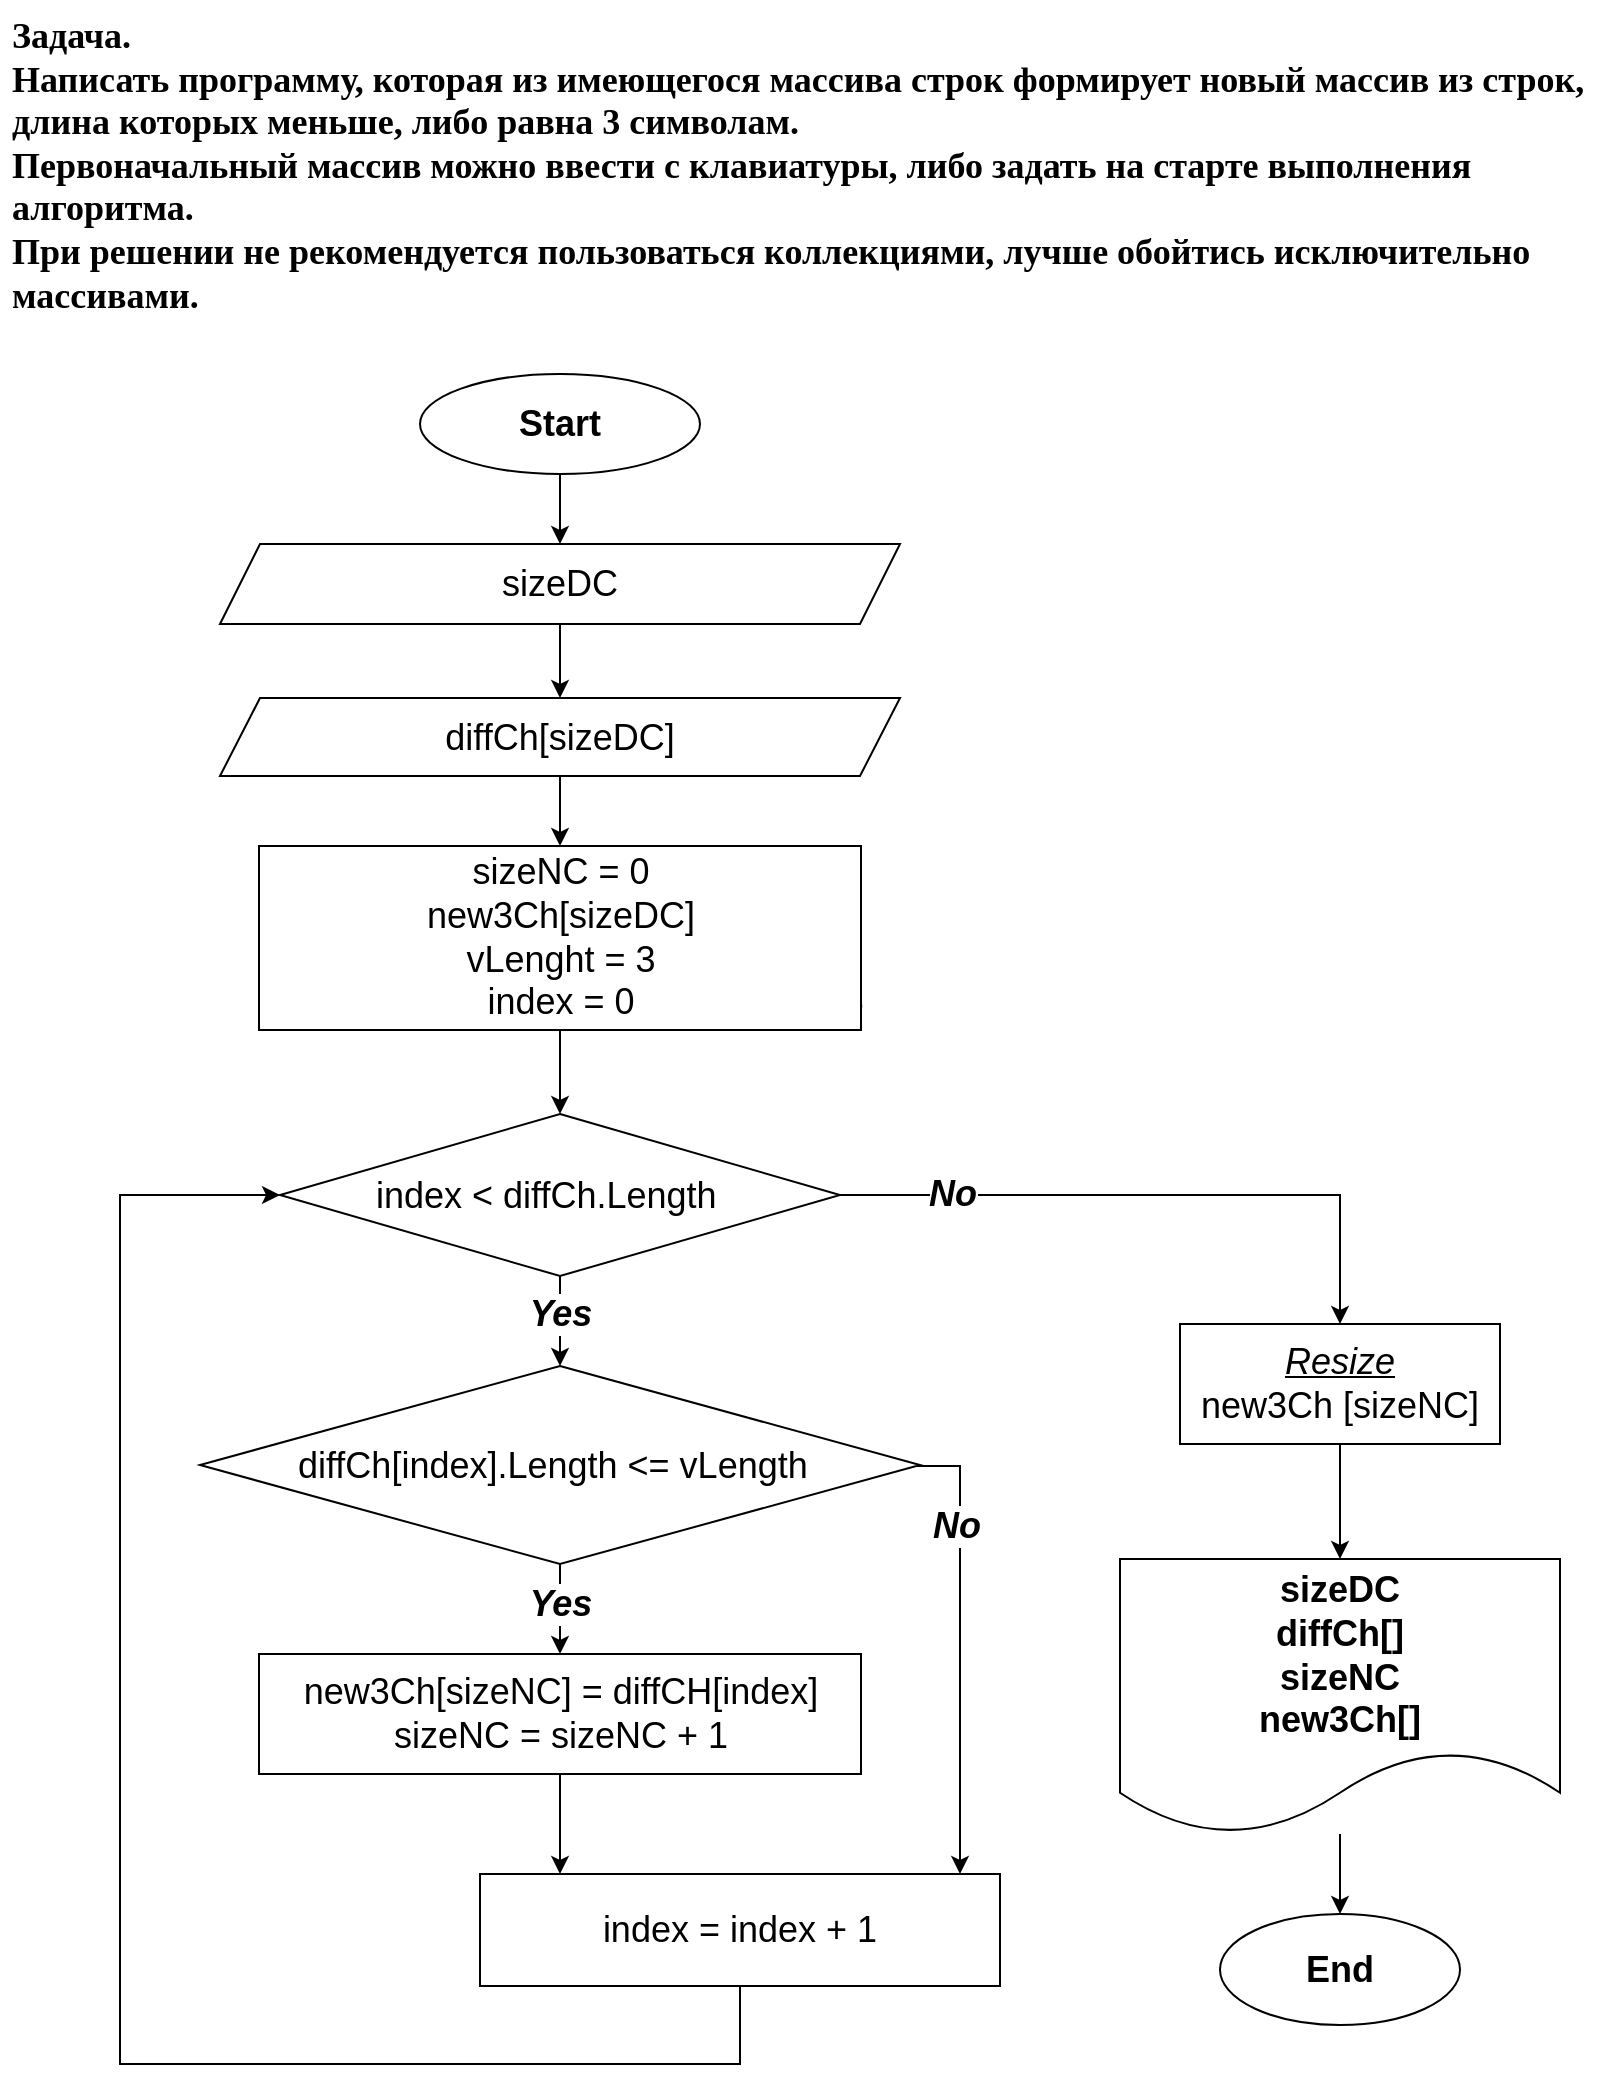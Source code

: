 <mxfile version="22.0.3" type="device">
  <diagram name="Задача" id="nY6jz-aQDKUJJOgWk3_c">
    <mxGraphModel dx="1098" dy="828" grid="1" gridSize="10" guides="1" tooltips="1" connect="1" arrows="1" fold="1" page="1" pageScale="1" pageWidth="827" pageHeight="1169" math="0" shadow="0">
      <root>
        <mxCell id="0" />
        <mxCell id="1" parent="0" />
        <mxCell id="W-eNpjbr4Y5YhyU_VTu8-1" value="&lt;font style=&quot;&quot;&gt;&lt;font style=&quot;font-size: 18px;&quot;&gt;&lt;font style=&quot;&quot;&gt;&lt;b style=&quot;&quot;&gt;&lt;font style=&quot;&quot; face=&quot;Verdana&quot;&gt;Задача.&lt;br&gt;&lt;/font&gt;&lt;/b&gt;&lt;font style=&quot;&quot; face=&quot;Verdana&quot;&gt;&lt;b style=&quot;&quot;&gt;Написать программу, которая из имеющегося массива строк формирует новый массив из строк, длина которых меньше, либо равна 3 символам. &lt;br&gt;Первоначальный массив можно ввести с клавиатуры, либо задать на старте выполнения алгоритма.&lt;br&gt;При решении не рекомендуется пользоваться коллекциями, лучше обойтись исключительно массивами.&lt;/b&gt;&lt;/font&gt;&lt;/font&gt;&lt;b style=&quot;&quot;&gt;&lt;font style=&quot;&quot; face=&quot;Verdana&quot;&gt;&lt;br&gt;&lt;/font&gt;&lt;/b&gt;&lt;/font&gt;&lt;b style=&quot;font-size: 18px;&quot;&gt;&lt;br&gt;&lt;/b&gt;&lt;/font&gt;" style="text;whiteSpace=wrap;html=1;perimeterSpacing=1;spacingRight=3;spacingLeft=3;spacingBottom=3;spacingTop=0;spacing=3;" parent="1" vertex="1">
          <mxGeometry x="10" y="3" width="810" height="177" as="geometry" />
        </mxCell>
        <mxCell id="IAlepKs2CYF-oDTVzJ_J-8" value="" style="edgeStyle=orthogonalEdgeStyle;rounded=0;orthogonalLoop=1;jettySize=auto;html=1;" edge="1" parent="1" source="OUtE3hi6zpG22OVB9uPO-1" target="vJ9HQT0dvIToX4EGv8ug-2">
          <mxGeometry relative="1" as="geometry" />
        </mxCell>
        <mxCell id="OUtE3hi6zpG22OVB9uPO-1" value="&lt;font style=&quot;font-size: 18px;&quot;&gt;&lt;b&gt;Start&lt;/b&gt;&lt;/font&gt;" style="ellipse;whiteSpace=wrap;html=1;" parent="1" vertex="1">
          <mxGeometry x="220" y="190" width="140" height="50" as="geometry" />
        </mxCell>
        <mxCell id="IAlepKs2CYF-oDTVzJ_J-25" style="edgeStyle=orthogonalEdgeStyle;rounded=0;orthogonalLoop=1;jettySize=auto;html=1;entryX=0;entryY=0.5;entryDx=0;entryDy=0;" edge="1" parent="1" source="OUtE3hi6zpG22OVB9uPO-8" target="IAlepKs2CYF-oDTVzJ_J-1">
          <mxGeometry relative="1" as="geometry">
            <Array as="points">
              <mxPoint x="380" y="1035" />
              <mxPoint x="70" y="1035" />
              <mxPoint x="70" y="601" />
            </Array>
          </mxGeometry>
        </mxCell>
        <mxCell id="OUtE3hi6zpG22OVB9uPO-8" value="&lt;font style=&quot;font-size: 18px;&quot;&gt;index = index + 1&lt;br&gt;&lt;br&gt;&lt;/font&gt;" style="whiteSpace=wrap;html=1;spacingTop=21;spacing=0;" parent="1" vertex="1">
          <mxGeometry x="250" y="940" width="260" height="56" as="geometry" />
        </mxCell>
        <mxCell id="HzvIYmYcQqcCCs3-Qavh-33" value="" style="edgeStyle=orthogonalEdgeStyle;rounded=0;orthogonalLoop=1;jettySize=auto;html=1;" parent="1" source="PCb_0v7427A1OTCI7Cz3-1" target="HzvIYmYcQqcCCs3-Qavh-14" edge="1">
          <mxGeometry relative="1" as="geometry" />
        </mxCell>
        <mxCell id="IAlepKs2CYF-oDTVzJ_J-28" value="" style="edgeStyle=orthogonalEdgeStyle;rounded=0;orthogonalLoop=1;jettySize=auto;html=1;" edge="1" parent="1" source="HzvIYmYcQqcCCs3-Qavh-14" target="HzvIYmYcQqcCCs3-Qavh-26">
          <mxGeometry relative="1" as="geometry" />
        </mxCell>
        <mxCell id="HzvIYmYcQqcCCs3-Qavh-14" value="&lt;font style=&quot;font-size: 18px;&quot;&gt;&lt;b&gt;sizeDC&lt;br&gt;diffCh[]&lt;br&gt;sizeNC&lt;br&gt;new3Ch[]&lt;/b&gt;&lt;br&gt;&lt;/font&gt;" style="shape=document;whiteSpace=wrap;html=1;boundedLbl=1;" parent="1" vertex="1">
          <mxGeometry x="570" y="782.5" width="220" height="137.5" as="geometry" />
        </mxCell>
        <mxCell id="HzvIYmYcQqcCCs3-Qavh-26" value="&lt;font style=&quot;font-size: 18px;&quot;&gt;&lt;b&gt;End&lt;/b&gt;&lt;/font&gt;" style="ellipse;whiteSpace=wrap;html=1;" parent="1" vertex="1">
          <mxGeometry x="620" y="960" width="120" height="55.5" as="geometry" />
        </mxCell>
        <mxCell id="PCb_0v7427A1OTCI7Cz3-1" value="&lt;font style=&quot;font-size: 18px;&quot;&gt;&lt;i&gt;&lt;u&gt;Resize&lt;/u&gt;&lt;/i&gt;&lt;br&gt;new3Ch [sizeNC]&lt;/font&gt;" style="rounded=0;whiteSpace=wrap;html=1;" parent="1" vertex="1">
          <mxGeometry x="600" y="665" width="160" height="60" as="geometry" />
        </mxCell>
        <mxCell id="PCb_0v7427A1OTCI7Cz3-3" value="&lt;font style=&quot;font-size: 15px;&quot;&gt;&lt;i&gt;No&lt;/i&gt;&lt;/font&gt;" style="text;html=1;strokeColor=none;fillColor=#FFFFFF;align=center;verticalAlign=middle;whiteSpace=wrap;rounded=0;fontSize=15;labelBackgroundColor=default;" parent="1" vertex="1">
          <mxGeometry x="414" y="490" width="36" height="30" as="geometry" />
        </mxCell>
        <mxCell id="IAlepKs2CYF-oDTVzJ_J-9" value="" style="edgeStyle=orthogonalEdgeStyle;rounded=0;orthogonalLoop=1;jettySize=auto;html=1;" edge="1" parent="1" source="vJ9HQT0dvIToX4EGv8ug-2" target="QtFkRk86ayURw90kC1N6-1">
          <mxGeometry relative="1" as="geometry" />
        </mxCell>
        <mxCell id="vJ9HQT0dvIToX4EGv8ug-2" value="&lt;span style=&quot;font-size: 18px;&quot;&gt;sizeDC&lt;/span&gt;" style="shape=parallelogram;perimeter=parallelogramPerimeter;whiteSpace=wrap;html=1;fixedSize=1;" vertex="1" parent="1">
          <mxGeometry x="120" y="275" width="340" height="40" as="geometry" />
        </mxCell>
        <mxCell id="IAlepKs2CYF-oDTVzJ_J-10" value="" style="edgeStyle=orthogonalEdgeStyle;rounded=0;orthogonalLoop=1;jettySize=auto;html=1;" edge="1" parent="1" source="QtFkRk86ayURw90kC1N6-1" target="_GY5AoajekQywj5p04hR-1">
          <mxGeometry relative="1" as="geometry" />
        </mxCell>
        <mxCell id="QtFkRk86ayURw90kC1N6-1" value="&lt;font style=&quot;font-size: 18px;&quot;&gt;diffCh[sizeDC]&lt;/font&gt;" style="shape=parallelogram;perimeter=parallelogramPerimeter;whiteSpace=wrap;html=1;fixedSize=1;" vertex="1" parent="1">
          <mxGeometry x="120" y="352" width="340" height="39" as="geometry" />
        </mxCell>
        <mxCell id="IAlepKs2CYF-oDTVzJ_J-15" value="" style="edgeStyle=orthogonalEdgeStyle;rounded=0;orthogonalLoop=1;jettySize=auto;html=1;" edge="1" parent="1" source="_GY5AoajekQywj5p04hR-1" target="IAlepKs2CYF-oDTVzJ_J-1">
          <mxGeometry relative="1" as="geometry" />
        </mxCell>
        <mxCell id="_GY5AoajekQywj5p04hR-1" value="&lt;font style=&quot;font-size: 18px;&quot;&gt;sizeNC = 0&lt;br&gt;new3Ch[sizeDC]&lt;br&gt;vLenght = 3&lt;br&gt;index = 0&lt;br&gt;&lt;/font&gt;" style="whiteSpace=wrap;html=1;" vertex="1" parent="1">
          <mxGeometry x="139.5" y="426" width="301" height="92" as="geometry" />
        </mxCell>
        <mxCell id="IAlepKs2CYF-oDTVzJ_J-18" value="" style="edgeStyle=orthogonalEdgeStyle;rounded=0;orthogonalLoop=1;jettySize=auto;html=1;" edge="1" parent="1" source="IAlepKs2CYF-oDTVzJ_J-1" target="IAlepKs2CYF-oDTVzJ_J-17">
          <mxGeometry relative="1" as="geometry" />
        </mxCell>
        <mxCell id="IAlepKs2CYF-oDTVzJ_J-29" style="edgeStyle=orthogonalEdgeStyle;rounded=0;orthogonalLoop=1;jettySize=auto;html=1;entryX=0.5;entryY=0;entryDx=0;entryDy=0;" edge="1" parent="1" source="IAlepKs2CYF-oDTVzJ_J-1" target="PCb_0v7427A1OTCI7Cz3-1">
          <mxGeometry relative="1" as="geometry" />
        </mxCell>
        <mxCell id="IAlepKs2CYF-oDTVzJ_J-1" value="" style="rhombus;whiteSpace=wrap;html=1;" vertex="1" parent="1">
          <mxGeometry x="150" y="560" width="280" height="81" as="geometry" />
        </mxCell>
        <mxCell id="IAlepKs2CYF-oDTVzJ_J-16" value="&lt;h1 style=&quot;&quot;&gt;&lt;span style=&quot;font-weight: normal;&quot;&gt;&lt;font style=&quot;font-size: 18px;&quot;&gt;index &amp;lt; diffCh.Length&lt;/font&gt;&lt;/span&gt;&lt;/h1&gt;" style="text;html=1;strokeColor=none;fillColor=none;spacing=0;spacingTop=-18;whiteSpace=wrap;overflow=hidden;rounded=0;verticalAlign=top;spacingBottom=0;spacingLeft=3;" vertex="1" parent="1">
          <mxGeometry x="195" y="582" width="190" height="41" as="geometry" />
        </mxCell>
        <mxCell id="IAlepKs2CYF-oDTVzJ_J-22" value="" style="edgeStyle=orthogonalEdgeStyle;rounded=0;orthogonalLoop=1;jettySize=auto;html=1;" edge="1" parent="1" source="IAlepKs2CYF-oDTVzJ_J-17" target="IAlepKs2CYF-oDTVzJ_J-21">
          <mxGeometry relative="1" as="geometry" />
        </mxCell>
        <mxCell id="IAlepKs2CYF-oDTVzJ_J-23" style="edgeStyle=orthogonalEdgeStyle;rounded=0;orthogonalLoop=1;jettySize=auto;html=1;exitX=0.978;exitY=0.505;exitDx=0;exitDy=0;exitPerimeter=0;" edge="1" parent="1" source="IAlepKs2CYF-oDTVzJ_J-17">
          <mxGeometry relative="1" as="geometry">
            <mxPoint x="490" y="940" as="targetPoint" />
            <mxPoint x="470" y="744.5" as="sourcePoint" />
            <Array as="points">
              <mxPoint x="490" y="736" />
            </Array>
          </mxGeometry>
        </mxCell>
        <mxCell id="2ZmBc0WmIjK_w0bSYAgw-4" value="&lt;font style=&quot;font-size: 18px;&quot;&gt;&lt;i&gt;&lt;b&gt;No&lt;/b&gt;&lt;/i&gt;&lt;/font&gt;" style="edgeLabel;html=1;align=center;verticalAlign=middle;resizable=0;points=[];spacingTop=7;spacing=5;spacingBottom=7;spacingLeft=7;spacingRight=7;" vertex="1" connectable="0" parent="IAlepKs2CYF-oDTVzJ_J-23">
          <mxGeometry x="-0.5" y="-2" relative="1" as="geometry">
            <mxPoint as="offset" />
          </mxGeometry>
        </mxCell>
        <mxCell id="O-0Q3lBoNk9-FSFI7Hh8-4" value="&lt;font style=&quot;font-size: 18px;&quot;&gt;&lt;i&gt;&lt;b&gt;No&lt;/b&gt;&lt;/i&gt;&lt;/font&gt;" style="edgeLabel;html=1;align=center;verticalAlign=middle;resizable=0;points=[];spacingTop=7;spacing=5;spacingBottom=7;spacingLeft=7;spacingRight=7;" vertex="1" connectable="0" parent="IAlepKs2CYF-oDTVzJ_J-23">
          <mxGeometry x="-0.5" y="-2" relative="1" as="geometry">
            <mxPoint x="-2" y="-166" as="offset" />
          </mxGeometry>
        </mxCell>
        <mxCell id="O-0Q3lBoNk9-FSFI7Hh8-5" value="&lt;font style=&quot;font-size: 18px;&quot;&gt;&lt;i&gt;&lt;b&gt;Yes&lt;/b&gt;&lt;/i&gt;&lt;/font&gt;" style="edgeLabel;html=1;align=center;verticalAlign=middle;resizable=0;points=[];spacingTop=7;spacing=5;spacingBottom=7;spacingLeft=7;spacingRight=7;" vertex="1" connectable="0" parent="IAlepKs2CYF-oDTVzJ_J-23">
          <mxGeometry x="-0.5" y="-2" relative="1" as="geometry">
            <mxPoint x="-198" y="-106" as="offset" />
          </mxGeometry>
        </mxCell>
        <mxCell id="O-0Q3lBoNk9-FSFI7Hh8-6" value="&lt;font style=&quot;font-size: 18px;&quot;&gt;&lt;i&gt;&lt;b&gt;Yes&lt;/b&gt;&lt;/i&gt;&lt;/font&gt;" style="edgeLabel;html=1;align=center;verticalAlign=middle;resizable=0;points=[];spacingTop=7;spacing=5;spacingBottom=7;spacingLeft=7;spacingRight=7;" vertex="1" connectable="0" parent="IAlepKs2CYF-oDTVzJ_J-23">
          <mxGeometry x="-0.5" y="-2" relative="1" as="geometry">
            <mxPoint x="-198" y="39" as="offset" />
          </mxGeometry>
        </mxCell>
        <mxCell id="IAlepKs2CYF-oDTVzJ_J-17" value="" style="rhombus;whiteSpace=wrap;html=1;" vertex="1" parent="1">
          <mxGeometry x="110" y="686" width="360" height="99" as="geometry" />
        </mxCell>
        <mxCell id="IAlepKs2CYF-oDTVzJ_J-20" value="&lt;font style=&quot;font-size: 18px;&quot;&gt;diffCh[index].Length &amp;lt;= vLength&lt;/font&gt;" style="text;whiteSpace=wrap;html=1;" vertex="1" parent="1">
          <mxGeometry x="157" y="719.25" width="260" height="30" as="geometry" />
        </mxCell>
        <mxCell id="IAlepKs2CYF-oDTVzJ_J-24" value="" style="edgeStyle=orthogonalEdgeStyle;rounded=0;orthogonalLoop=1;jettySize=auto;html=1;" edge="1" parent="1" source="IAlepKs2CYF-oDTVzJ_J-21" target="OUtE3hi6zpG22OVB9uPO-8">
          <mxGeometry relative="1" as="geometry">
            <Array as="points">
              <mxPoint x="290" y="935" />
              <mxPoint x="290" y="935" />
            </Array>
          </mxGeometry>
        </mxCell>
        <mxCell id="IAlepKs2CYF-oDTVzJ_J-21" value="&lt;font style=&quot;font-size: 18px;&quot;&gt;new3Ch[sizeNC] = diffCH[index]&lt;br&gt;sizeNC = sizeNC + 1&lt;br&gt;&lt;/font&gt;" style="whiteSpace=wrap;html=1;" vertex="1" parent="1">
          <mxGeometry x="139.5" y="830" width="301" height="60" as="geometry" />
        </mxCell>
      </root>
    </mxGraphModel>
  </diagram>
</mxfile>
